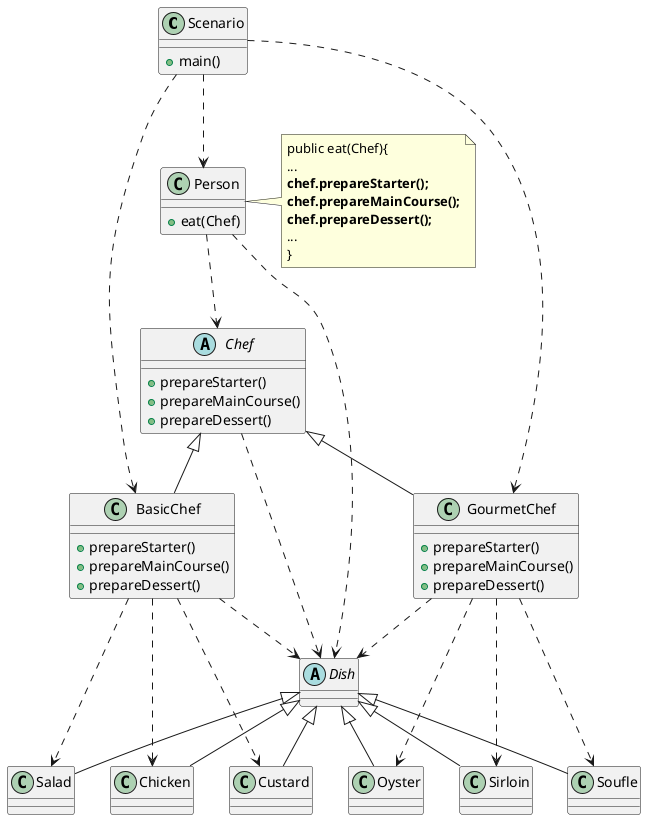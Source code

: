 @startuml Builder

class Scenario {
  +main()
}

class Person {
  +eat(Chef)
}
note right 
public eat(Chef){
...
<b>chef.prepareStarter();</b>
<b>chef.prepareMainCourse();</b>
<b>chef.prepareDessert();</b>
...
}
end note


Scenario .down.> Person

Scenario .down.> BasicChef
Scenario .down.> GourmetChef

Person .down.> Chef
Person .down.> Dish

abstract class Chef{
  +prepareStarter()
  +prepareMainCourse()
  +prepareDessert()
}


class BasicChef{
  +prepareStarter()
  +prepareMainCourse()
  +prepareDessert()
}

class GourmetChef{
  +prepareStarter()
  +prepareMainCourse()
  +prepareDessert()
}


Chef <|-down-BasicChef
Chef <|-down-GourmetChef

abstract class Dish
Dish <|-down-Salad
Dish <|-down-Chicken
Dish <|-down-Custard
Dish <|-down-Oyster
Dish <|-down-Sirloin
Dish <|-down-Soufle

Chef .down.> Dish

BasicChef .down.>Dish
GourmetChef .down.>Dish


BasicChef .down->Salad
BasicChef .down->Chicken
BasicChef .down->Custard

GourmetChef .down->Oyster
GourmetChef .down->Sirloin
GourmetChef .down->Soufle

@enduml